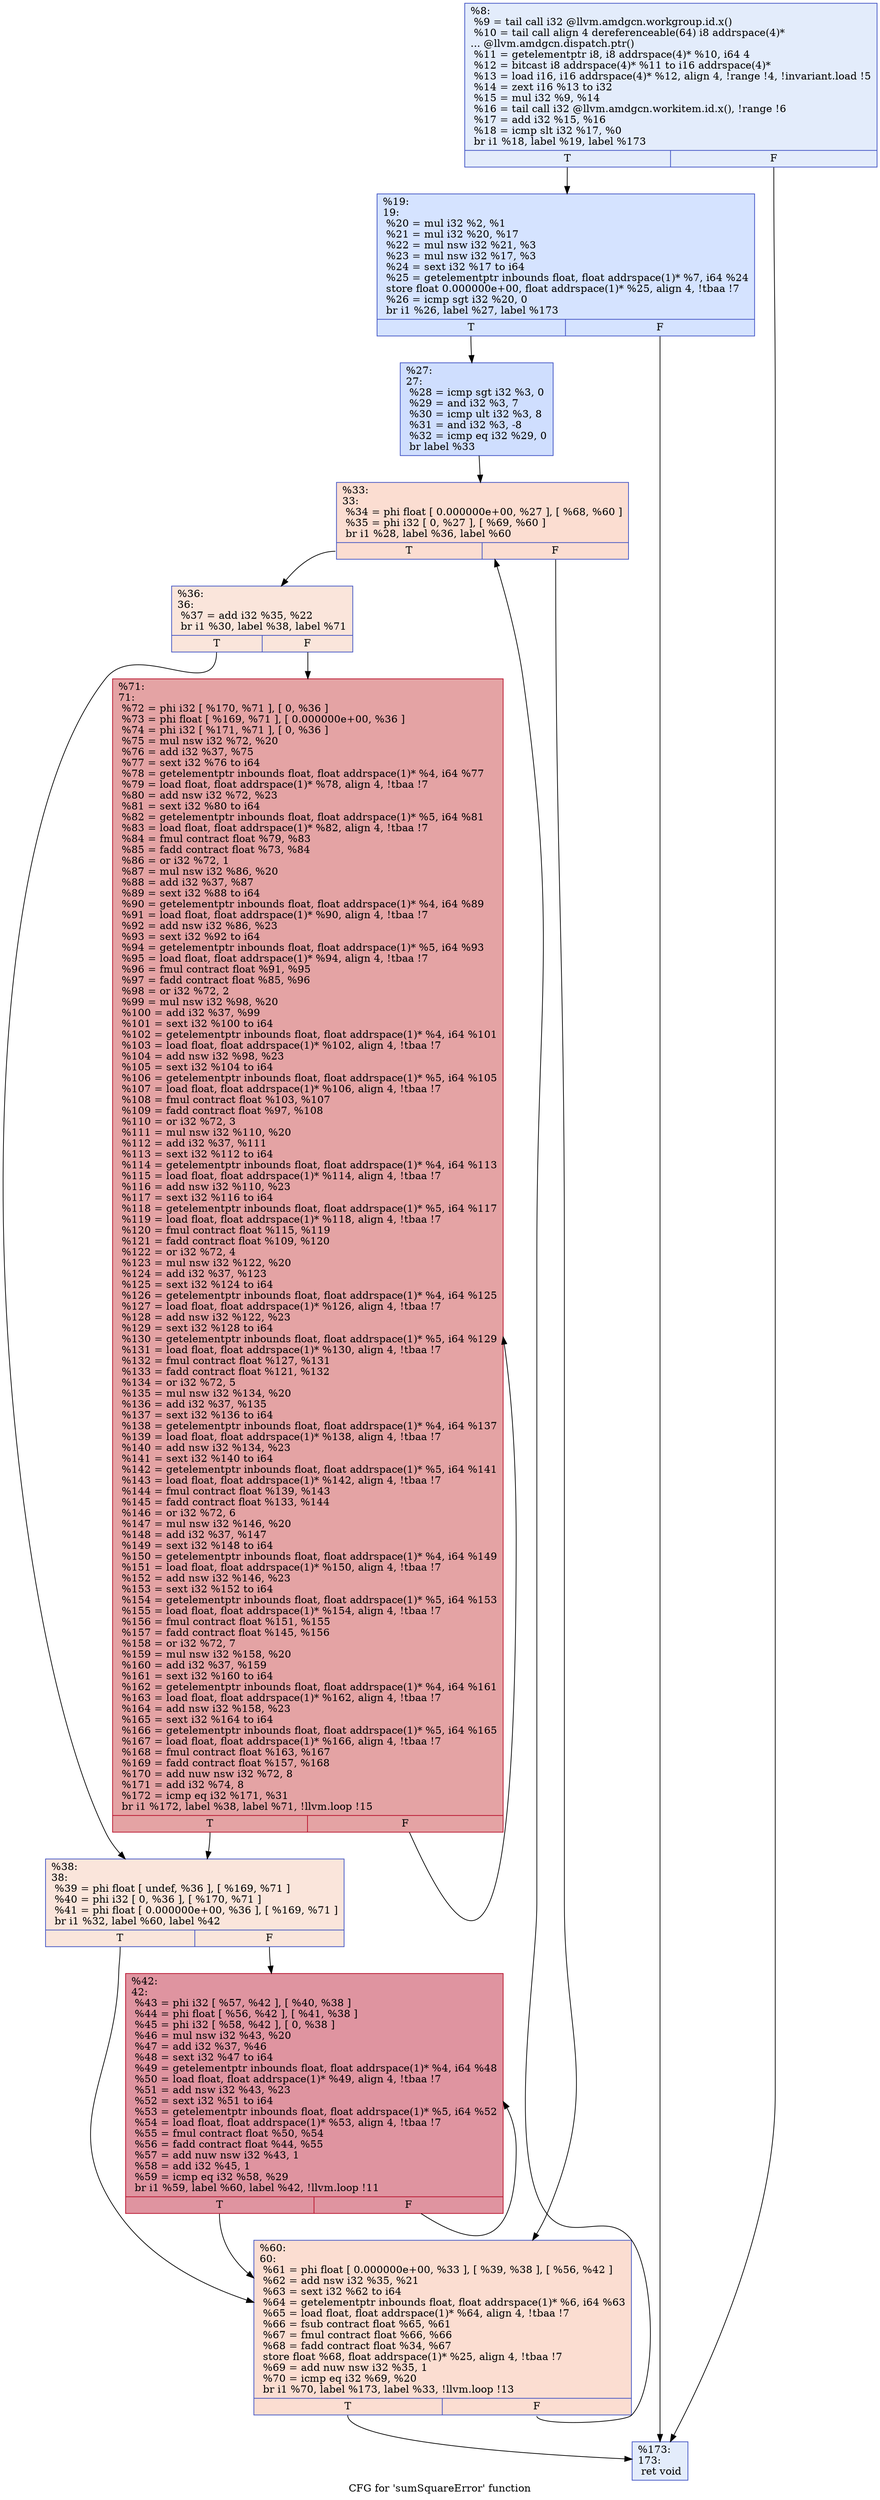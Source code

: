 digraph "CFG for 'sumSquareError' function" {
	label="CFG for 'sumSquareError' function";

	Node0x4a16bc0 [shape=record,color="#3d50c3ff", style=filled, fillcolor="#bfd3f670",label="{%8:\l  %9 = tail call i32 @llvm.amdgcn.workgroup.id.x()\l  %10 = tail call align 4 dereferenceable(64) i8 addrspace(4)*\l... @llvm.amdgcn.dispatch.ptr()\l  %11 = getelementptr i8, i8 addrspace(4)* %10, i64 4\l  %12 = bitcast i8 addrspace(4)* %11 to i16 addrspace(4)*\l  %13 = load i16, i16 addrspace(4)* %12, align 4, !range !4, !invariant.load !5\l  %14 = zext i16 %13 to i32\l  %15 = mul i32 %9, %14\l  %16 = tail call i32 @llvm.amdgcn.workitem.id.x(), !range !6\l  %17 = add i32 %15, %16\l  %18 = icmp slt i32 %17, %0\l  br i1 %18, label %19, label %173\l|{<s0>T|<s1>F}}"];
	Node0x4a16bc0:s0 -> Node0x4a18b30;
	Node0x4a16bc0:s1 -> Node0x4a18bc0;
	Node0x4a18b30 [shape=record,color="#3d50c3ff", style=filled, fillcolor="#a1c0ff70",label="{%19:\l19:                                               \l  %20 = mul i32 %2, %1\l  %21 = mul i32 %20, %17\l  %22 = mul nsw i32 %21, %3\l  %23 = mul nsw i32 %17, %3\l  %24 = sext i32 %17 to i64\l  %25 = getelementptr inbounds float, float addrspace(1)* %7, i64 %24\l  store float 0.000000e+00, float addrspace(1)* %25, align 4, !tbaa !7\l  %26 = icmp sgt i32 %20, 0\l  br i1 %26, label %27, label %173\l|{<s0>T|<s1>F}}"];
	Node0x4a18b30:s0 -> Node0x4a19cc0;
	Node0x4a18b30:s1 -> Node0x4a18bc0;
	Node0x4a19cc0 [shape=record,color="#3d50c3ff", style=filled, fillcolor="#93b5fe70",label="{%27:\l27:                                               \l  %28 = icmp sgt i32 %3, 0\l  %29 = and i32 %3, 7\l  %30 = icmp ult i32 %3, 8\l  %31 = and i32 %3, -8\l  %32 = icmp eq i32 %29, 0\l  br label %33\l}"];
	Node0x4a19cc0 -> Node0x4a18990;
	Node0x4a18990 [shape=record,color="#3d50c3ff", style=filled, fillcolor="#f7b39670",label="{%33:\l33:                                               \l  %34 = phi float [ 0.000000e+00, %27 ], [ %68, %60 ]\l  %35 = phi i32 [ 0, %27 ], [ %69, %60 ]\l  br i1 %28, label %36, label %60\l|{<s0>T|<s1>F}}"];
	Node0x4a18990:s0 -> Node0x4a1a5d0;
	Node0x4a18990:s1 -> Node0x4a1a370;
	Node0x4a1a5d0 [shape=record,color="#3d50c3ff", style=filled, fillcolor="#f4c5ad70",label="{%36:\l36:                                               \l  %37 = add i32 %35, %22\l  br i1 %30, label %38, label %71\l|{<s0>T|<s1>F}}"];
	Node0x4a1a5d0:s0 -> Node0x4a1a7a0;
	Node0x4a1a5d0:s1 -> Node0x4a1a7f0;
	Node0x4a1a7a0 [shape=record,color="#3d50c3ff", style=filled, fillcolor="#f4c5ad70",label="{%38:\l38:                                               \l  %39 = phi float [ undef, %36 ], [ %169, %71 ]\l  %40 = phi i32 [ 0, %36 ], [ %170, %71 ]\l  %41 = phi float [ 0.000000e+00, %36 ], [ %169, %71 ]\l  br i1 %32, label %60, label %42\l|{<s0>T|<s1>F}}"];
	Node0x4a1a7a0:s0 -> Node0x4a1a370;
	Node0x4a1a7a0:s1 -> Node0x4a1b000;
	Node0x4a1b000 [shape=record,color="#b70d28ff", style=filled, fillcolor="#b70d2870",label="{%42:\l42:                                               \l  %43 = phi i32 [ %57, %42 ], [ %40, %38 ]\l  %44 = phi float [ %56, %42 ], [ %41, %38 ]\l  %45 = phi i32 [ %58, %42 ], [ 0, %38 ]\l  %46 = mul nsw i32 %43, %20\l  %47 = add i32 %37, %46\l  %48 = sext i32 %47 to i64\l  %49 = getelementptr inbounds float, float addrspace(1)* %4, i64 %48\l  %50 = load float, float addrspace(1)* %49, align 4, !tbaa !7\l  %51 = add nsw i32 %43, %23\l  %52 = sext i32 %51 to i64\l  %53 = getelementptr inbounds float, float addrspace(1)* %5, i64 %52\l  %54 = load float, float addrspace(1)* %53, align 4, !tbaa !7\l  %55 = fmul contract float %50, %54\l  %56 = fadd contract float %44, %55\l  %57 = add nuw nsw i32 %43, 1\l  %58 = add i32 %45, 1\l  %59 = icmp eq i32 %58, %29\l  br i1 %59, label %60, label %42, !llvm.loop !11\l|{<s0>T|<s1>F}}"];
	Node0x4a1b000:s0 -> Node0x4a1a370;
	Node0x4a1b000:s1 -> Node0x4a1b000;
	Node0x4a1a370 [shape=record,color="#3d50c3ff", style=filled, fillcolor="#f7b39670",label="{%60:\l60:                                               \l  %61 = phi float [ 0.000000e+00, %33 ], [ %39, %38 ], [ %56, %42 ]\l  %62 = add nsw i32 %35, %21\l  %63 = sext i32 %62 to i64\l  %64 = getelementptr inbounds float, float addrspace(1)* %6, i64 %63\l  %65 = load float, float addrspace(1)* %64, align 4, !tbaa !7\l  %66 = fsub contract float %65, %61\l  %67 = fmul contract float %66, %66\l  %68 = fadd contract float %34, %67\l  store float %68, float addrspace(1)* %25, align 4, !tbaa !7\l  %69 = add nuw nsw i32 %35, 1\l  %70 = icmp eq i32 %69, %20\l  br i1 %70, label %173, label %33, !llvm.loop !13\l|{<s0>T|<s1>F}}"];
	Node0x4a1a370:s0 -> Node0x4a18bc0;
	Node0x4a1a370:s1 -> Node0x4a18990;
	Node0x4a1a7f0 [shape=record,color="#b70d28ff", style=filled, fillcolor="#c32e3170",label="{%71:\l71:                                               \l  %72 = phi i32 [ %170, %71 ], [ 0, %36 ]\l  %73 = phi float [ %169, %71 ], [ 0.000000e+00, %36 ]\l  %74 = phi i32 [ %171, %71 ], [ 0, %36 ]\l  %75 = mul nsw i32 %72, %20\l  %76 = add i32 %37, %75\l  %77 = sext i32 %76 to i64\l  %78 = getelementptr inbounds float, float addrspace(1)* %4, i64 %77\l  %79 = load float, float addrspace(1)* %78, align 4, !tbaa !7\l  %80 = add nsw i32 %72, %23\l  %81 = sext i32 %80 to i64\l  %82 = getelementptr inbounds float, float addrspace(1)* %5, i64 %81\l  %83 = load float, float addrspace(1)* %82, align 4, !tbaa !7\l  %84 = fmul contract float %79, %83\l  %85 = fadd contract float %73, %84\l  %86 = or i32 %72, 1\l  %87 = mul nsw i32 %86, %20\l  %88 = add i32 %37, %87\l  %89 = sext i32 %88 to i64\l  %90 = getelementptr inbounds float, float addrspace(1)* %4, i64 %89\l  %91 = load float, float addrspace(1)* %90, align 4, !tbaa !7\l  %92 = add nsw i32 %86, %23\l  %93 = sext i32 %92 to i64\l  %94 = getelementptr inbounds float, float addrspace(1)* %5, i64 %93\l  %95 = load float, float addrspace(1)* %94, align 4, !tbaa !7\l  %96 = fmul contract float %91, %95\l  %97 = fadd contract float %85, %96\l  %98 = or i32 %72, 2\l  %99 = mul nsw i32 %98, %20\l  %100 = add i32 %37, %99\l  %101 = sext i32 %100 to i64\l  %102 = getelementptr inbounds float, float addrspace(1)* %4, i64 %101\l  %103 = load float, float addrspace(1)* %102, align 4, !tbaa !7\l  %104 = add nsw i32 %98, %23\l  %105 = sext i32 %104 to i64\l  %106 = getelementptr inbounds float, float addrspace(1)* %5, i64 %105\l  %107 = load float, float addrspace(1)* %106, align 4, !tbaa !7\l  %108 = fmul contract float %103, %107\l  %109 = fadd contract float %97, %108\l  %110 = or i32 %72, 3\l  %111 = mul nsw i32 %110, %20\l  %112 = add i32 %37, %111\l  %113 = sext i32 %112 to i64\l  %114 = getelementptr inbounds float, float addrspace(1)* %4, i64 %113\l  %115 = load float, float addrspace(1)* %114, align 4, !tbaa !7\l  %116 = add nsw i32 %110, %23\l  %117 = sext i32 %116 to i64\l  %118 = getelementptr inbounds float, float addrspace(1)* %5, i64 %117\l  %119 = load float, float addrspace(1)* %118, align 4, !tbaa !7\l  %120 = fmul contract float %115, %119\l  %121 = fadd contract float %109, %120\l  %122 = or i32 %72, 4\l  %123 = mul nsw i32 %122, %20\l  %124 = add i32 %37, %123\l  %125 = sext i32 %124 to i64\l  %126 = getelementptr inbounds float, float addrspace(1)* %4, i64 %125\l  %127 = load float, float addrspace(1)* %126, align 4, !tbaa !7\l  %128 = add nsw i32 %122, %23\l  %129 = sext i32 %128 to i64\l  %130 = getelementptr inbounds float, float addrspace(1)* %5, i64 %129\l  %131 = load float, float addrspace(1)* %130, align 4, !tbaa !7\l  %132 = fmul contract float %127, %131\l  %133 = fadd contract float %121, %132\l  %134 = or i32 %72, 5\l  %135 = mul nsw i32 %134, %20\l  %136 = add i32 %37, %135\l  %137 = sext i32 %136 to i64\l  %138 = getelementptr inbounds float, float addrspace(1)* %4, i64 %137\l  %139 = load float, float addrspace(1)* %138, align 4, !tbaa !7\l  %140 = add nsw i32 %134, %23\l  %141 = sext i32 %140 to i64\l  %142 = getelementptr inbounds float, float addrspace(1)* %5, i64 %141\l  %143 = load float, float addrspace(1)* %142, align 4, !tbaa !7\l  %144 = fmul contract float %139, %143\l  %145 = fadd contract float %133, %144\l  %146 = or i32 %72, 6\l  %147 = mul nsw i32 %146, %20\l  %148 = add i32 %37, %147\l  %149 = sext i32 %148 to i64\l  %150 = getelementptr inbounds float, float addrspace(1)* %4, i64 %149\l  %151 = load float, float addrspace(1)* %150, align 4, !tbaa !7\l  %152 = add nsw i32 %146, %23\l  %153 = sext i32 %152 to i64\l  %154 = getelementptr inbounds float, float addrspace(1)* %5, i64 %153\l  %155 = load float, float addrspace(1)* %154, align 4, !tbaa !7\l  %156 = fmul contract float %151, %155\l  %157 = fadd contract float %145, %156\l  %158 = or i32 %72, 7\l  %159 = mul nsw i32 %158, %20\l  %160 = add i32 %37, %159\l  %161 = sext i32 %160 to i64\l  %162 = getelementptr inbounds float, float addrspace(1)* %4, i64 %161\l  %163 = load float, float addrspace(1)* %162, align 4, !tbaa !7\l  %164 = add nsw i32 %158, %23\l  %165 = sext i32 %164 to i64\l  %166 = getelementptr inbounds float, float addrspace(1)* %5, i64 %165\l  %167 = load float, float addrspace(1)* %166, align 4, !tbaa !7\l  %168 = fmul contract float %163, %167\l  %169 = fadd contract float %157, %168\l  %170 = add nuw nsw i32 %72, 8\l  %171 = add i32 %74, 8\l  %172 = icmp eq i32 %171, %31\l  br i1 %172, label %38, label %71, !llvm.loop !15\l|{<s0>T|<s1>F}}"];
	Node0x4a1a7f0:s0 -> Node0x4a1a7a0;
	Node0x4a1a7f0:s1 -> Node0x4a1a7f0;
	Node0x4a18bc0 [shape=record,color="#3d50c3ff", style=filled, fillcolor="#bfd3f670",label="{%173:\l173:                                              \l  ret void\l}"];
}
